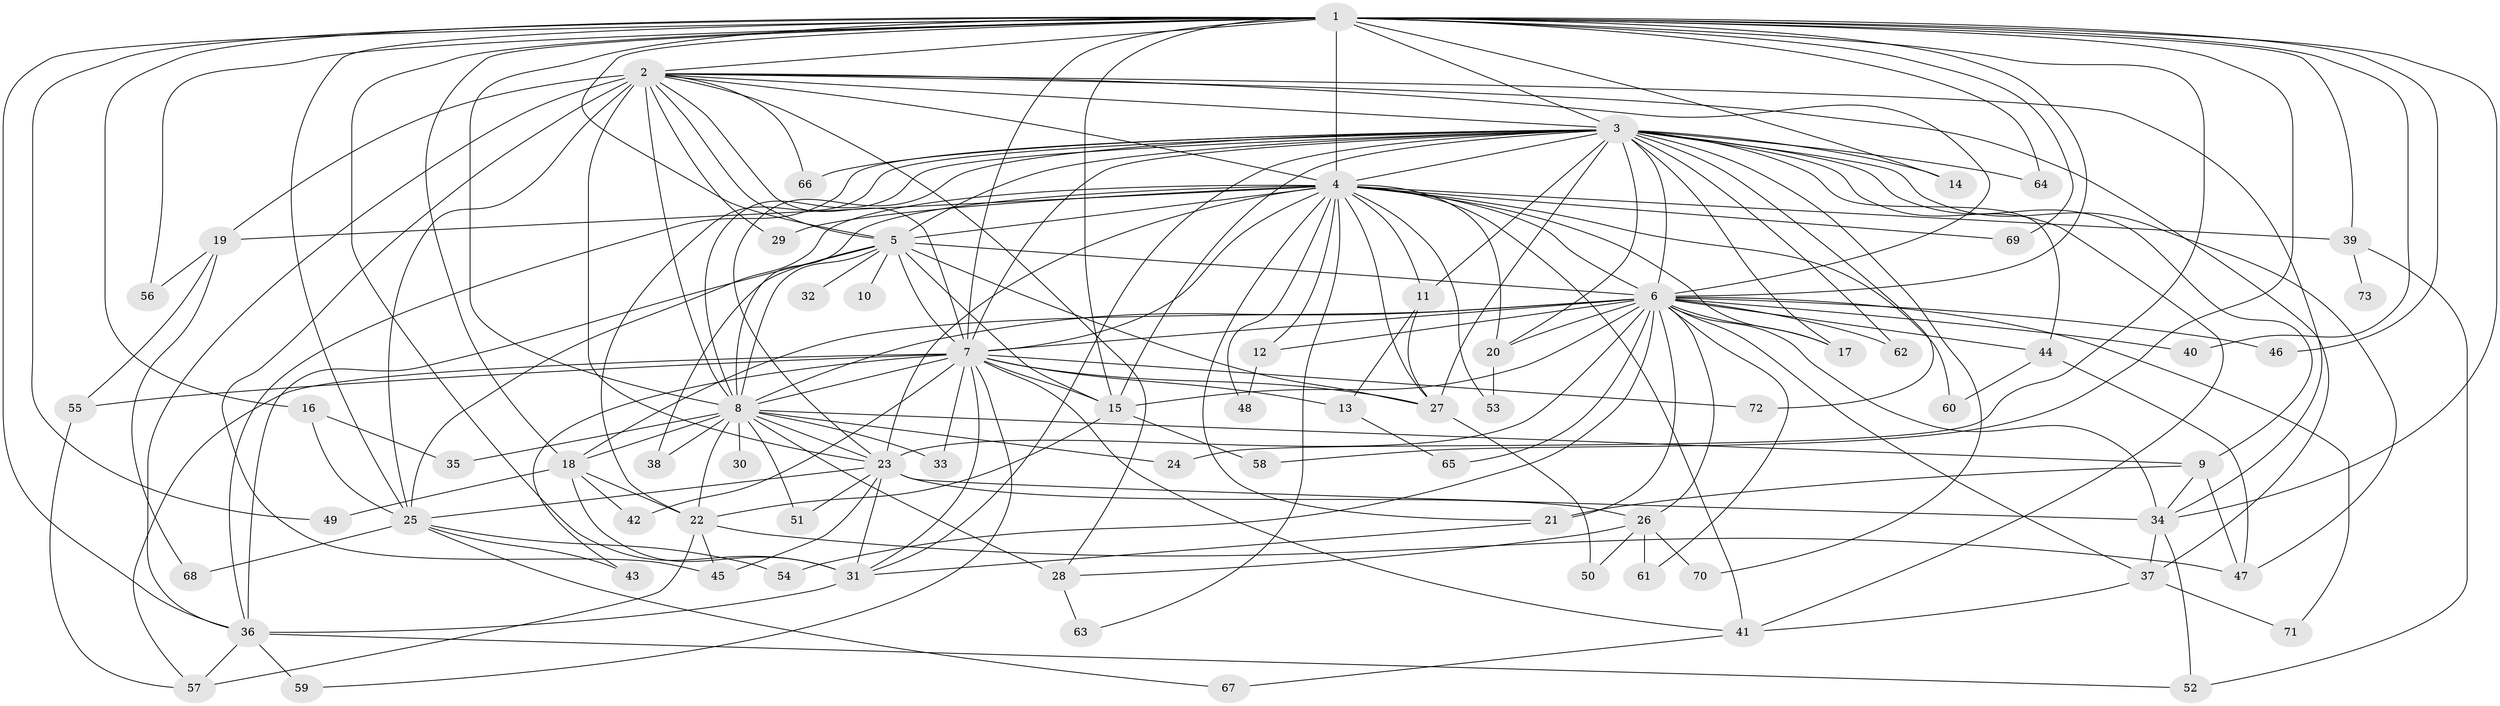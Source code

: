 // original degree distribution, {29: 0.013793103448275862, 24: 0.013793103448275862, 27: 0.006896551724137931, 17: 0.006896551724137931, 16: 0.006896551724137931, 23: 0.006896551724137931, 19: 0.006896551724137931, 31: 0.006896551724137931, 4: 0.1310344827586207, 7: 0.006896551724137931, 2: 0.5172413793103449, 3: 0.1724137931034483, 8: 0.006896551724137931, 5: 0.06206896551724138, 6: 0.034482758620689655}
// Generated by graph-tools (version 1.1) at 2025/35/03/09/25 02:35:05]
// undirected, 73 vertices, 191 edges
graph export_dot {
graph [start="1"]
  node [color=gray90,style=filled];
  1;
  2;
  3;
  4;
  5;
  6;
  7;
  8;
  9;
  10;
  11;
  12;
  13;
  14;
  15;
  16;
  17;
  18;
  19;
  20;
  21;
  22;
  23;
  24;
  25;
  26;
  27;
  28;
  29;
  30;
  31;
  32;
  33;
  34;
  35;
  36;
  37;
  38;
  39;
  40;
  41;
  42;
  43;
  44;
  45;
  46;
  47;
  48;
  49;
  50;
  51;
  52;
  53;
  54;
  55;
  56;
  57;
  58;
  59;
  60;
  61;
  62;
  63;
  64;
  65;
  66;
  67;
  68;
  69;
  70;
  71;
  72;
  73;
  1 -- 2 [weight=2.0];
  1 -- 3 [weight=2.0];
  1 -- 4 [weight=1.0];
  1 -- 5 [weight=1.0];
  1 -- 6 [weight=3.0];
  1 -- 7 [weight=1.0];
  1 -- 8 [weight=1.0];
  1 -- 14 [weight=1.0];
  1 -- 15 [weight=1.0];
  1 -- 16 [weight=1.0];
  1 -- 18 [weight=1.0];
  1 -- 24 [weight=1.0];
  1 -- 25 [weight=1.0];
  1 -- 31 [weight=2.0];
  1 -- 34 [weight=1.0];
  1 -- 36 [weight=1.0];
  1 -- 39 [weight=1.0];
  1 -- 40 [weight=1.0];
  1 -- 46 [weight=1.0];
  1 -- 49 [weight=1.0];
  1 -- 56 [weight=1.0];
  1 -- 58 [weight=1.0];
  1 -- 64 [weight=1.0];
  1 -- 69 [weight=1.0];
  2 -- 3 [weight=2.0];
  2 -- 4 [weight=2.0];
  2 -- 5 [weight=2.0];
  2 -- 6 [weight=4.0];
  2 -- 7 [weight=2.0];
  2 -- 8 [weight=3.0];
  2 -- 19 [weight=3.0];
  2 -- 23 [weight=11.0];
  2 -- 25 [weight=1.0];
  2 -- 28 [weight=1.0];
  2 -- 29 [weight=1.0];
  2 -- 34 [weight=1.0];
  2 -- 36 [weight=1.0];
  2 -- 37 [weight=1.0];
  2 -- 45 [weight=1.0];
  2 -- 66 [weight=1.0];
  3 -- 4 [weight=1.0];
  3 -- 5 [weight=1.0];
  3 -- 6 [weight=3.0];
  3 -- 7 [weight=2.0];
  3 -- 8 [weight=2.0];
  3 -- 9 [weight=3.0];
  3 -- 11 [weight=1.0];
  3 -- 14 [weight=1.0];
  3 -- 15 [weight=2.0];
  3 -- 17 [weight=1.0];
  3 -- 20 [weight=1.0];
  3 -- 22 [weight=1.0];
  3 -- 23 [weight=1.0];
  3 -- 27 [weight=4.0];
  3 -- 31 [weight=1.0];
  3 -- 36 [weight=1.0];
  3 -- 41 [weight=2.0];
  3 -- 44 [weight=1.0];
  3 -- 47 [weight=1.0];
  3 -- 62 [weight=1.0];
  3 -- 64 [weight=1.0];
  3 -- 66 [weight=1.0];
  3 -- 70 [weight=1.0];
  3 -- 72 [weight=1.0];
  4 -- 5 [weight=1.0];
  4 -- 6 [weight=3.0];
  4 -- 7 [weight=1.0];
  4 -- 8 [weight=1.0];
  4 -- 11 [weight=1.0];
  4 -- 12 [weight=1.0];
  4 -- 17 [weight=1.0];
  4 -- 19 [weight=1.0];
  4 -- 20 [weight=1.0];
  4 -- 21 [weight=1.0];
  4 -- 23 [weight=2.0];
  4 -- 25 [weight=1.0];
  4 -- 27 [weight=1.0];
  4 -- 29 [weight=2.0];
  4 -- 39 [weight=1.0];
  4 -- 41 [weight=1.0];
  4 -- 48 [weight=1.0];
  4 -- 53 [weight=1.0];
  4 -- 60 [weight=1.0];
  4 -- 63 [weight=1.0];
  4 -- 69 [weight=1.0];
  5 -- 6 [weight=2.0];
  5 -- 7 [weight=1.0];
  5 -- 8 [weight=1.0];
  5 -- 10 [weight=1.0];
  5 -- 15 [weight=1.0];
  5 -- 27 [weight=1.0];
  5 -- 32 [weight=1.0];
  5 -- 36 [weight=1.0];
  5 -- 38 [weight=1.0];
  6 -- 7 [weight=2.0];
  6 -- 8 [weight=3.0];
  6 -- 12 [weight=2.0];
  6 -- 15 [weight=1.0];
  6 -- 17 [weight=2.0];
  6 -- 18 [weight=1.0];
  6 -- 20 [weight=1.0];
  6 -- 21 [weight=2.0];
  6 -- 23 [weight=2.0];
  6 -- 26 [weight=2.0];
  6 -- 34 [weight=1.0];
  6 -- 37 [weight=1.0];
  6 -- 40 [weight=1.0];
  6 -- 44 [weight=1.0];
  6 -- 46 [weight=1.0];
  6 -- 54 [weight=1.0];
  6 -- 61 [weight=1.0];
  6 -- 62 [weight=1.0];
  6 -- 65 [weight=1.0];
  6 -- 71 [weight=1.0];
  7 -- 8 [weight=1.0];
  7 -- 13 [weight=1.0];
  7 -- 15 [weight=1.0];
  7 -- 27 [weight=1.0];
  7 -- 31 [weight=1.0];
  7 -- 33 [weight=1.0];
  7 -- 41 [weight=2.0];
  7 -- 42 [weight=1.0];
  7 -- 43 [weight=1.0];
  7 -- 55 [weight=1.0];
  7 -- 57 [weight=1.0];
  7 -- 59 [weight=1.0];
  7 -- 72 [weight=1.0];
  8 -- 9 [weight=1.0];
  8 -- 18 [weight=2.0];
  8 -- 22 [weight=1.0];
  8 -- 23 [weight=1.0];
  8 -- 24 [weight=1.0];
  8 -- 28 [weight=1.0];
  8 -- 30 [weight=1.0];
  8 -- 33 [weight=1.0];
  8 -- 35 [weight=1.0];
  8 -- 38 [weight=1.0];
  8 -- 51 [weight=1.0];
  9 -- 21 [weight=2.0];
  9 -- 34 [weight=1.0];
  9 -- 47 [weight=1.0];
  11 -- 13 [weight=1.0];
  11 -- 27 [weight=1.0];
  12 -- 48 [weight=1.0];
  13 -- 65 [weight=1.0];
  15 -- 22 [weight=1.0];
  15 -- 58 [weight=1.0];
  16 -- 25 [weight=1.0];
  16 -- 35 [weight=1.0];
  18 -- 22 [weight=1.0];
  18 -- 31 [weight=1.0];
  18 -- 42 [weight=1.0];
  18 -- 49 [weight=1.0];
  19 -- 55 [weight=1.0];
  19 -- 56 [weight=1.0];
  19 -- 68 [weight=1.0];
  20 -- 53 [weight=1.0];
  21 -- 31 [weight=1.0];
  22 -- 45 [weight=1.0];
  22 -- 47 [weight=1.0];
  22 -- 57 [weight=1.0];
  23 -- 25 [weight=1.0];
  23 -- 26 [weight=1.0];
  23 -- 31 [weight=1.0];
  23 -- 34 [weight=2.0];
  23 -- 45 [weight=1.0];
  23 -- 51 [weight=1.0];
  25 -- 43 [weight=1.0];
  25 -- 54 [weight=1.0];
  25 -- 67 [weight=1.0];
  25 -- 68 [weight=1.0];
  26 -- 28 [weight=1.0];
  26 -- 50 [weight=1.0];
  26 -- 61 [weight=1.0];
  26 -- 70 [weight=1.0];
  27 -- 50 [weight=1.0];
  28 -- 63 [weight=1.0];
  31 -- 36 [weight=1.0];
  34 -- 37 [weight=1.0];
  34 -- 52 [weight=1.0];
  36 -- 52 [weight=1.0];
  36 -- 57 [weight=1.0];
  36 -- 59 [weight=1.0];
  37 -- 41 [weight=1.0];
  37 -- 71 [weight=1.0];
  39 -- 52 [weight=1.0];
  39 -- 73 [weight=1.0];
  41 -- 67 [weight=1.0];
  44 -- 47 [weight=1.0];
  44 -- 60 [weight=1.0];
  55 -- 57 [weight=1.0];
}
